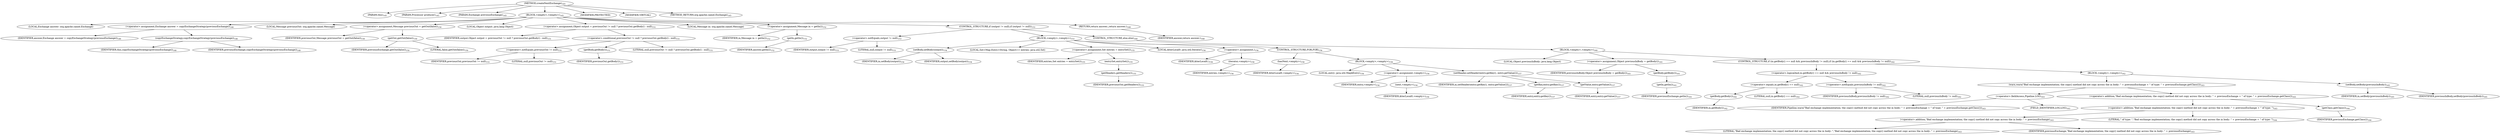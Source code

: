 digraph "createNextExchange" {  
"199" [label = <(METHOD,createNextExchange)<SUB>145</SUB>> ]
"12" [label = <(PARAM,this)<SUB>145</SUB>> ]
"200" [label = <(PARAM,Processor producer)<SUB>145</SUB>> ]
"201" [label = <(PARAM,Exchange previousExchange)<SUB>145</SUB>> ]
"202" [label = <(BLOCK,&lt;empty&gt;,&lt;empty&gt;)<SUB>145</SUB>> ]
"203" [label = <(LOCAL,Exchange answer: org.apache.camel.Exchange)> ]
"204" [label = <(&lt;operator&gt;.assignment,Exchange answer = copyExchangeStrategy(previousExchange))<SUB>146</SUB>> ]
"205" [label = <(IDENTIFIER,answer,Exchange answer = copyExchangeStrategy(previousExchange))<SUB>146</SUB>> ]
"206" [label = <(copyExchangeStrategy,copyExchangeStrategy(previousExchange))<SUB>146</SUB>> ]
"11" [label = <(IDENTIFIER,this,copyExchangeStrategy(previousExchange))<SUB>146</SUB>> ]
"207" [label = <(IDENTIFIER,previousExchange,copyExchangeStrategy(previousExchange))<SUB>146</SUB>> ]
"208" [label = <(LOCAL,Message previousOut: org.apache.camel.Message)> ]
"209" [label = <(&lt;operator&gt;.assignment,Message previousOut = getOut(false))<SUB>150</SUB>> ]
"210" [label = <(IDENTIFIER,previousOut,Message previousOut = getOut(false))<SUB>150</SUB>> ]
"211" [label = <(getOut,getOut(false))<SUB>150</SUB>> ]
"212" [label = <(IDENTIFIER,previousExchange,getOut(false))<SUB>150</SUB>> ]
"213" [label = <(LITERAL,false,getOut(false))<SUB>150</SUB>> ]
"214" [label = <(LOCAL,Object output: java.lang.Object)> ]
"215" [label = <(&lt;operator&gt;.assignment,Object output = previousOut != null ? previousOut.getBody() : null)<SUB>151</SUB>> ]
"216" [label = <(IDENTIFIER,output,Object output = previousOut != null ? previousOut.getBody() : null)<SUB>151</SUB>> ]
"217" [label = <(&lt;operator&gt;.conditional,previousOut != null ? previousOut.getBody() : null)<SUB>151</SUB>> ]
"218" [label = <(&lt;operator&gt;.notEquals,previousOut != null)<SUB>151</SUB>> ]
"219" [label = <(IDENTIFIER,previousOut,previousOut != null)<SUB>151</SUB>> ]
"220" [label = <(LITERAL,null,previousOut != null)<SUB>151</SUB>> ]
"221" [label = <(getBody,getBody())<SUB>151</SUB>> ]
"222" [label = <(IDENTIFIER,previousOut,getBody())<SUB>151</SUB>> ]
"223" [label = <(LITERAL,null,previousOut != null ? previousOut.getBody() : null)<SUB>151</SUB>> ]
"224" [label = <(LOCAL,Message in: org.apache.camel.Message)> ]
"225" [label = <(&lt;operator&gt;.assignment,Message in = getIn())<SUB>152</SUB>> ]
"226" [label = <(IDENTIFIER,in,Message in = getIn())<SUB>152</SUB>> ]
"227" [label = <(getIn,getIn())<SUB>152</SUB>> ]
"228" [label = <(IDENTIFIER,answer,getIn())<SUB>152</SUB>> ]
"229" [label = <(CONTROL_STRUCTURE,if (output != null),if (output != null))<SUB>153</SUB>> ]
"230" [label = <(&lt;operator&gt;.notEquals,output != null)<SUB>153</SUB>> ]
"231" [label = <(IDENTIFIER,output,output != null)<SUB>153</SUB>> ]
"232" [label = <(LITERAL,null,output != null)<SUB>153</SUB>> ]
"233" [label = <(BLOCK,&lt;empty&gt;,&lt;empty&gt;)<SUB>153</SUB>> ]
"234" [label = <(setBody,setBody(output))<SUB>154</SUB>> ]
"235" [label = <(IDENTIFIER,in,setBody(output))<SUB>154</SUB>> ]
"236" [label = <(IDENTIFIER,output,setBody(output))<SUB>154</SUB>> ]
"237" [label = <(LOCAL,Set&lt;Map.Entry&lt;String, Object&gt;&gt; entries: java.util.Set)> ]
"238" [label = <(&lt;operator&gt;.assignment,Set entries = entrySet())<SUB>155</SUB>> ]
"239" [label = <(IDENTIFIER,entries,Set entries = entrySet())<SUB>155</SUB>> ]
"240" [label = <(entrySet,entrySet())<SUB>155</SUB>> ]
"241" [label = <(getHeaders,getHeaders())<SUB>155</SUB>> ]
"242" [label = <(IDENTIFIER,previousOut,getHeaders())<SUB>155</SUB>> ]
"243" [label = <(LOCAL,$iterLocal0: java.util.Iterator)<SUB>156</SUB>> ]
"244" [label = <(&lt;operator&gt;.assignment,)<SUB>156</SUB>> ]
"245" [label = <(IDENTIFIER,$iterLocal0,)<SUB>156</SUB>> ]
"246" [label = <(iterator,&lt;empty&gt;)<SUB>156</SUB>> ]
"247" [label = <(IDENTIFIER,entries,&lt;empty&gt;)<SUB>156</SUB>> ]
"248" [label = <(CONTROL_STRUCTURE,FOR,FOR)<SUB>156</SUB>> ]
"249" [label = <(hasNext,&lt;empty&gt;)<SUB>156</SUB>> ]
"250" [label = <(IDENTIFIER,$iterLocal0,&lt;empty&gt;)<SUB>156</SUB>> ]
"251" [label = <(BLOCK,&lt;empty&gt;,&lt;empty&gt;)<SUB>156</SUB>> ]
"252" [label = <(LOCAL,entry: java.util.Map$Entry)<SUB>156</SUB>> ]
"253" [label = <(&lt;operator&gt;.assignment,&lt;empty&gt;)<SUB>156</SUB>> ]
"254" [label = <(IDENTIFIER,entry,&lt;empty&gt;)<SUB>156</SUB>> ]
"255" [label = <(next,&lt;empty&gt;)<SUB>156</SUB>> ]
"256" [label = <(IDENTIFIER,$iterLocal0,&lt;empty&gt;)<SUB>156</SUB>> ]
"257" [label = <(setHeader,setHeader(entry.getKey(), entry.getValue()))<SUB>157</SUB>> ]
"258" [label = <(IDENTIFIER,in,setHeader(entry.getKey(), entry.getValue()))<SUB>157</SUB>> ]
"259" [label = <(getKey,entry.getKey())<SUB>157</SUB>> ]
"260" [label = <(IDENTIFIER,entry,entry.getKey())<SUB>157</SUB>> ]
"261" [label = <(getValue,entry.getValue())<SUB>157</SUB>> ]
"262" [label = <(IDENTIFIER,entry,entry.getValue())<SUB>157</SUB>> ]
"263" [label = <(CONTROL_STRUCTURE,else,else)<SUB>160</SUB>> ]
"264" [label = <(BLOCK,&lt;empty&gt;,&lt;empty&gt;)<SUB>160</SUB>> ]
"265" [label = <(LOCAL,Object previousInBody: java.lang.Object)> ]
"266" [label = <(&lt;operator&gt;.assignment,Object previousInBody = getBody())<SUB>161</SUB>> ]
"267" [label = <(IDENTIFIER,previousInBody,Object previousInBody = getBody())<SUB>161</SUB>> ]
"268" [label = <(getBody,getBody())<SUB>161</SUB>> ]
"269" [label = <(getIn,getIn())<SUB>161</SUB>> ]
"270" [label = <(IDENTIFIER,previousExchange,getIn())<SUB>161</SUB>> ]
"271" [label = <(CONTROL_STRUCTURE,if (in.getBody() == null &amp;&amp; previousInBody != null),if (in.getBody() == null &amp;&amp; previousInBody != null))<SUB>162</SUB>> ]
"272" [label = <(&lt;operator&gt;.logicalAnd,in.getBody() == null &amp;&amp; previousInBody != null)<SUB>162</SUB>> ]
"273" [label = <(&lt;operator&gt;.equals,in.getBody() == null)<SUB>162</SUB>> ]
"274" [label = <(getBody,getBody())<SUB>162</SUB>> ]
"275" [label = <(IDENTIFIER,in,getBody())<SUB>162</SUB>> ]
"276" [label = <(LITERAL,null,in.getBody() == null)<SUB>162</SUB>> ]
"277" [label = <(&lt;operator&gt;.notEquals,previousInBody != null)<SUB>162</SUB>> ]
"278" [label = <(IDENTIFIER,previousInBody,previousInBody != null)<SUB>162</SUB>> ]
"279" [label = <(LITERAL,null,previousInBody != null)<SUB>162</SUB>> ]
"280" [label = <(BLOCK,&lt;empty&gt;,&lt;empty&gt;)<SUB>162</SUB>> ]
"281" [label = <(warn,warn(&quot;Bad exchange implementation; the copy() method did not copy across the in body: &quot; + previousExchange + &quot; of type: &quot; + previousExchange.getClass()))<SUB>163</SUB>> ]
"282" [label = <(&lt;operator&gt;.fieldAccess,Pipeline.LOG)<SUB>163</SUB>> ]
"283" [label = <(IDENTIFIER,Pipeline,warn(&quot;Bad exchange implementation; the copy() method did not copy across the in body: &quot; + previousExchange + &quot; of type: &quot; + previousExchange.getClass()))<SUB>163</SUB>> ]
"284" [label = <(FIELD_IDENTIFIER,LOG,LOG)<SUB>163</SUB>> ]
"285" [label = <(&lt;operator&gt;.addition,&quot;Bad exchange implementation; the copy() method did not copy across the in body: &quot; + previousExchange + &quot; of type: &quot; + previousExchange.getClass())<SUB>163</SUB>> ]
"286" [label = <(&lt;operator&gt;.addition,&quot;Bad exchange implementation; the copy() method did not copy across the in body: &quot; + previousExchange + &quot; of type: &quot;)<SUB>163</SUB>> ]
"287" [label = <(&lt;operator&gt;.addition,&quot;Bad exchange implementation; the copy() method did not copy across the in body: &quot; + previousExchange)<SUB>163</SUB>> ]
"288" [label = <(LITERAL,&quot;Bad exchange implementation; the copy() method did not copy across the in body: &quot;,&quot;Bad exchange implementation; the copy() method did not copy across the in body: &quot; + previousExchange)<SUB>163</SUB>> ]
"289" [label = <(IDENTIFIER,previousExchange,&quot;Bad exchange implementation; the copy() method did not copy across the in body: &quot; + previousExchange)<SUB>163</SUB>> ]
"290" [label = <(LITERAL,&quot; of type: &quot;,&quot;Bad exchange implementation; the copy() method did not copy across the in body: &quot; + previousExchange + &quot; of type: &quot;)<SUB>164</SUB>> ]
"291" [label = <(getClass,getClass())<SUB>164</SUB>> ]
"292" [label = <(IDENTIFIER,previousExchange,getClass())<SUB>164</SUB>> ]
"293" [label = <(setBody,setBody(previousInBody))<SUB>165</SUB>> ]
"294" [label = <(IDENTIFIER,in,setBody(previousInBody))<SUB>165</SUB>> ]
"295" [label = <(IDENTIFIER,previousInBody,setBody(previousInBody))<SUB>165</SUB>> ]
"296" [label = <(RETURN,return answer;,return answer;)<SUB>168</SUB>> ]
"297" [label = <(IDENTIFIER,answer,return answer;)<SUB>168</SUB>> ]
"298" [label = <(MODIFIER,PROTECTED)> ]
"299" [label = <(MODIFIER,VIRTUAL)> ]
"300" [label = <(METHOD_RETURN,org.apache.camel.Exchange)<SUB>145</SUB>> ]
  "199" -> "12" 
  "199" -> "200" 
  "199" -> "201" 
  "199" -> "202" 
  "199" -> "298" 
  "199" -> "299" 
  "199" -> "300" 
  "202" -> "203" 
  "202" -> "204" 
  "202" -> "208" 
  "202" -> "209" 
  "202" -> "214" 
  "202" -> "215" 
  "202" -> "224" 
  "202" -> "225" 
  "202" -> "229" 
  "202" -> "296" 
  "204" -> "205" 
  "204" -> "206" 
  "206" -> "11" 
  "206" -> "207" 
  "209" -> "210" 
  "209" -> "211" 
  "211" -> "212" 
  "211" -> "213" 
  "215" -> "216" 
  "215" -> "217" 
  "217" -> "218" 
  "217" -> "221" 
  "217" -> "223" 
  "218" -> "219" 
  "218" -> "220" 
  "221" -> "222" 
  "225" -> "226" 
  "225" -> "227" 
  "227" -> "228" 
  "229" -> "230" 
  "229" -> "233" 
  "229" -> "263" 
  "230" -> "231" 
  "230" -> "232" 
  "233" -> "234" 
  "233" -> "237" 
  "233" -> "238" 
  "233" -> "243" 
  "233" -> "244" 
  "233" -> "248" 
  "234" -> "235" 
  "234" -> "236" 
  "238" -> "239" 
  "238" -> "240" 
  "240" -> "241" 
  "241" -> "242" 
  "244" -> "245" 
  "244" -> "246" 
  "246" -> "247" 
  "248" -> "249" 
  "248" -> "251" 
  "249" -> "250" 
  "251" -> "252" 
  "251" -> "253" 
  "251" -> "257" 
  "253" -> "254" 
  "253" -> "255" 
  "255" -> "256" 
  "257" -> "258" 
  "257" -> "259" 
  "257" -> "261" 
  "259" -> "260" 
  "261" -> "262" 
  "263" -> "264" 
  "264" -> "265" 
  "264" -> "266" 
  "264" -> "271" 
  "266" -> "267" 
  "266" -> "268" 
  "268" -> "269" 
  "269" -> "270" 
  "271" -> "272" 
  "271" -> "280" 
  "272" -> "273" 
  "272" -> "277" 
  "273" -> "274" 
  "273" -> "276" 
  "274" -> "275" 
  "277" -> "278" 
  "277" -> "279" 
  "280" -> "281" 
  "280" -> "293" 
  "281" -> "282" 
  "281" -> "285" 
  "282" -> "283" 
  "282" -> "284" 
  "285" -> "286" 
  "285" -> "291" 
  "286" -> "287" 
  "286" -> "290" 
  "287" -> "288" 
  "287" -> "289" 
  "291" -> "292" 
  "293" -> "294" 
  "293" -> "295" 
  "296" -> "297" 
}
